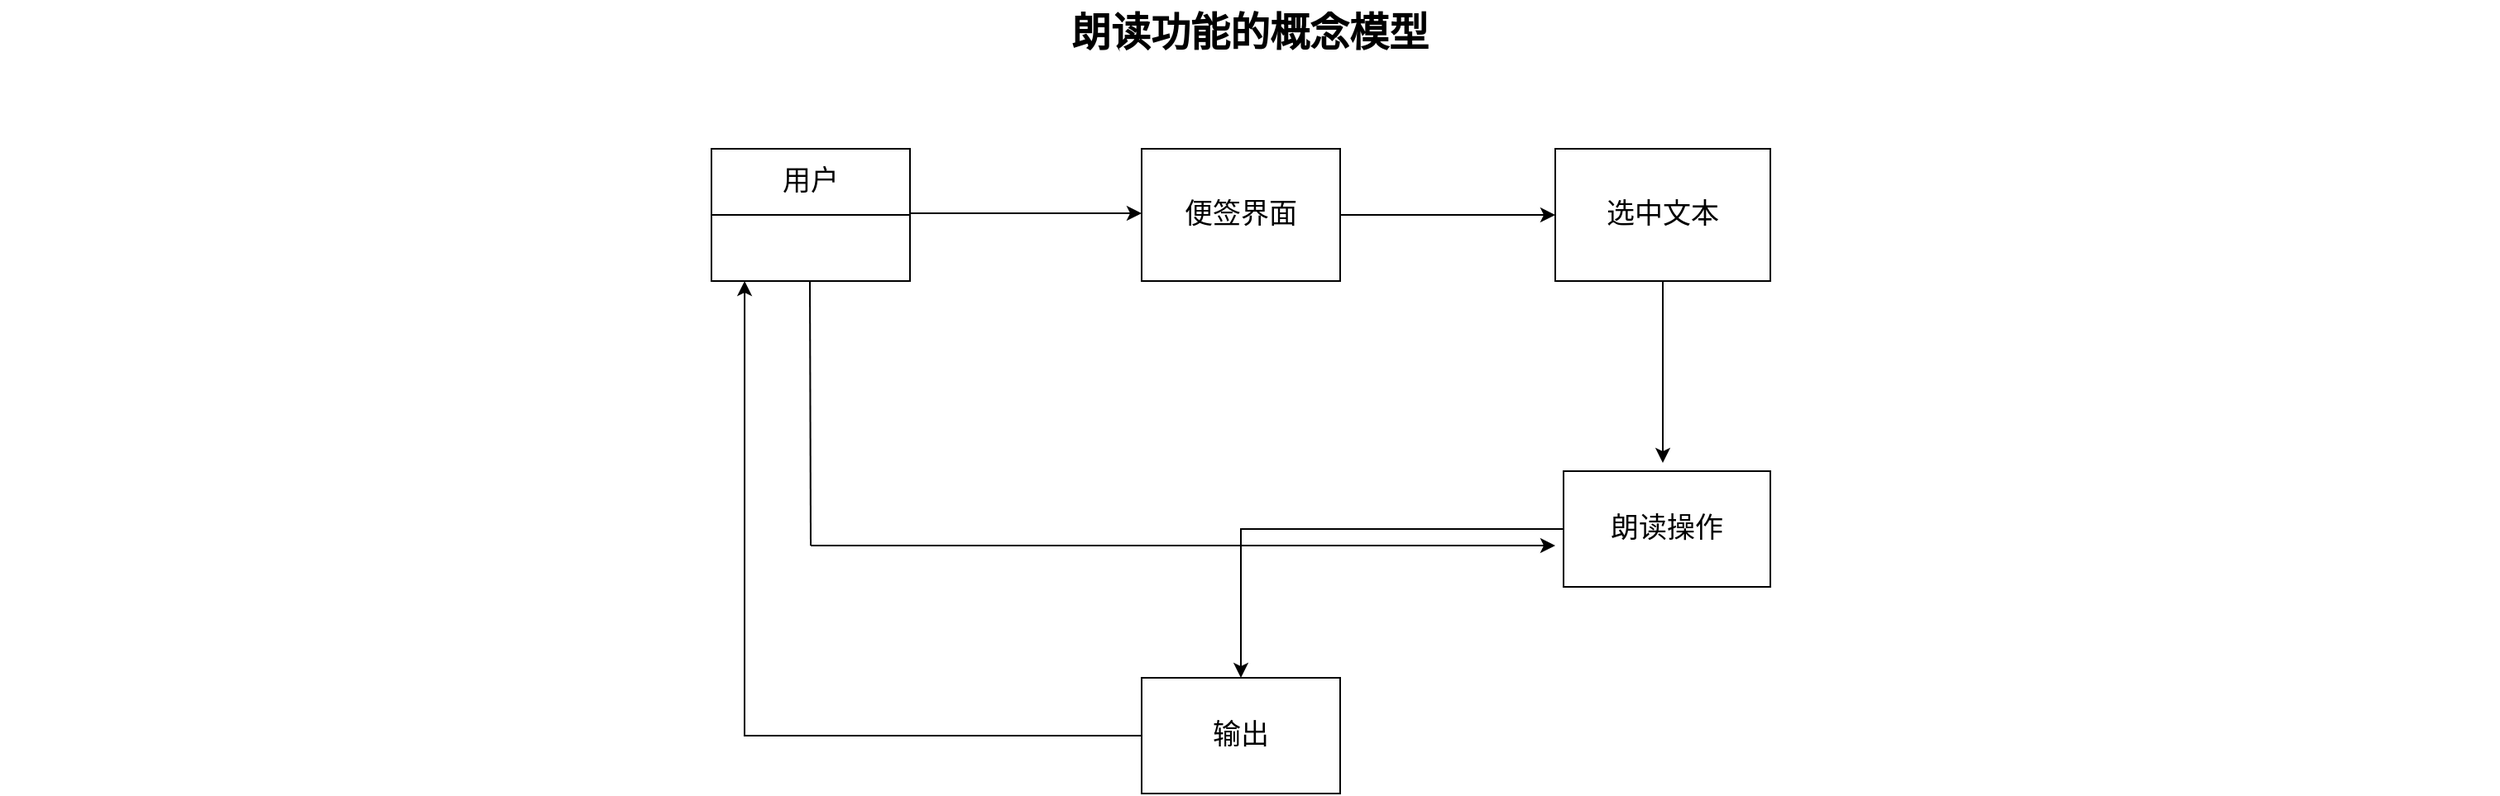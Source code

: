 <mxfile version="22.1.3" type="device">
  <diagram name="Page-1" id="929967ad-93f9-6ef4-fab6-5d389245f69c">
    <mxGraphModel dx="3139.5" dy="751" grid="1" gridSize="10" guides="1" tooltips="1" connect="1" arrows="1" fold="1" page="1" pageScale="1.5" pageWidth="1169" pageHeight="826" background="none" math="0" shadow="0">
      <root>
        <mxCell id="0" style=";html=1;" />
        <mxCell id="1" style=";html=1;" parent="0" />
        <mxCell id="1672d66443f91eb5-23" value="朗读功能的概念模型" style="text;strokeColor=none;fillColor=none;html=1;fontSize=24;fontStyle=1;verticalAlign=middle;align=center;" parent="1" vertex="1">
          <mxGeometry x="-10" y="300" width="1510" height="40" as="geometry" />
        </mxCell>
        <mxCell id="_hxEorGlJqe97CX57vRD-1" value="" style="rounded=0;whiteSpace=wrap;html=1;" parent="1" vertex="1">
          <mxGeometry x="420" y="430" width="120" height="40" as="geometry" />
        </mxCell>
        <mxCell id="_hxEorGlJqe97CX57vRD-3" style="edgeStyle=orthogonalEdgeStyle;rounded=0;orthogonalLoop=1;jettySize=auto;html=1;" parent="1" edge="1">
          <mxGeometry relative="1" as="geometry">
            <mxPoint x="680" y="429" as="targetPoint" />
            <mxPoint x="540" y="429" as="sourcePoint" />
          </mxGeometry>
        </mxCell>
        <mxCell id="_hxEorGlJqe97CX57vRD-2" value="&lt;font style=&quot;font-size: 17px;&quot;&gt;用户&lt;/font&gt;" style="rounded=0;whiteSpace=wrap;html=1;" parent="1" vertex="1">
          <mxGeometry x="420" y="390" width="120" height="40" as="geometry" />
        </mxCell>
        <mxCell id="_hxEorGlJqe97CX57vRD-6" style="edgeStyle=orthogonalEdgeStyle;rounded=0;orthogonalLoop=1;jettySize=auto;html=1;entryX=0;entryY=0.5;entryDx=0;entryDy=0;" parent="1" source="_hxEorGlJqe97CX57vRD-5" target="_hxEorGlJqe97CX57vRD-8" edge="1">
          <mxGeometry relative="1" as="geometry">
            <mxPoint x="910" y="430" as="targetPoint" />
          </mxGeometry>
        </mxCell>
        <mxCell id="_hxEorGlJqe97CX57vRD-5" value="&lt;font style=&quot;font-size: 17px;&quot;&gt;便签界面&lt;/font&gt;" style="rounded=0;whiteSpace=wrap;html=1;" parent="1" vertex="1">
          <mxGeometry x="680" y="390" width="120" height="80" as="geometry" />
        </mxCell>
        <mxCell id="_hxEorGlJqe97CX57vRD-14" style="edgeStyle=orthogonalEdgeStyle;rounded=0;orthogonalLoop=1;jettySize=auto;html=1;" parent="1" source="_hxEorGlJqe97CX57vRD-8" edge="1">
          <mxGeometry relative="1" as="geometry">
            <mxPoint x="995" y="580" as="targetPoint" />
          </mxGeometry>
        </mxCell>
        <mxCell id="_hxEorGlJqe97CX57vRD-8" value="&lt;span style=&quot;font-size: 17px;&quot;&gt;选中文本&lt;/span&gt;" style="rounded=0;whiteSpace=wrap;html=1;" parent="1" vertex="1">
          <mxGeometry x="930" y="390" width="130" height="80" as="geometry" />
        </mxCell>
        <mxCell id="_hxEorGlJqe97CX57vRD-22" style="edgeStyle=orthogonalEdgeStyle;rounded=0;orthogonalLoop=1;jettySize=auto;html=1;entryX=0.5;entryY=0;entryDx=0;entryDy=0;" parent="1" source="_hxEorGlJqe97CX57vRD-9" target="_hxEorGlJqe97CX57vRD-11" edge="1">
          <mxGeometry relative="1" as="geometry" />
        </mxCell>
        <mxCell id="_hxEorGlJqe97CX57vRD-9" value="&lt;font style=&quot;font-size: 17px;&quot;&gt;朗读操作&lt;/font&gt;" style="rounded=0;whiteSpace=wrap;html=1;" parent="1" vertex="1">
          <mxGeometry x="935" y="585" width="125" height="70" as="geometry" />
        </mxCell>
        <mxCell id="_hxEorGlJqe97CX57vRD-11" value="&lt;span style=&quot;font-size: 17px;&quot;&gt;输出&lt;/span&gt;" style="rounded=0;whiteSpace=wrap;html=1;" parent="1" vertex="1">
          <mxGeometry x="680" y="710" width="120" height="70" as="geometry" />
        </mxCell>
        <mxCell id="_hxEorGlJqe97CX57vRD-16" value="" style="endArrow=none;html=1;rounded=0;" parent="1" edge="1">
          <mxGeometry width="50" height="50" relative="1" as="geometry">
            <mxPoint x="480" y="630" as="sourcePoint" />
            <mxPoint x="479.5" y="470" as="targetPoint" />
          </mxGeometry>
        </mxCell>
        <mxCell id="_hxEorGlJqe97CX57vRD-17" value="" style="endArrow=classic;html=1;rounded=0;" parent="1" edge="1">
          <mxGeometry width="50" height="50" relative="1" as="geometry">
            <mxPoint x="480" y="630" as="sourcePoint" />
            <mxPoint x="930" y="630" as="targetPoint" />
          </mxGeometry>
        </mxCell>
        <mxCell id="_hxEorGlJqe97CX57vRD-21" style="edgeStyle=orthogonalEdgeStyle;rounded=0;orthogonalLoop=1;jettySize=auto;html=1;entryX=0.167;entryY=1;entryDx=0;entryDy=0;entryPerimeter=0;" parent="1" source="_hxEorGlJqe97CX57vRD-11" target="_hxEorGlJqe97CX57vRD-1" edge="1">
          <mxGeometry relative="1" as="geometry" />
        </mxCell>
      </root>
    </mxGraphModel>
  </diagram>
</mxfile>
